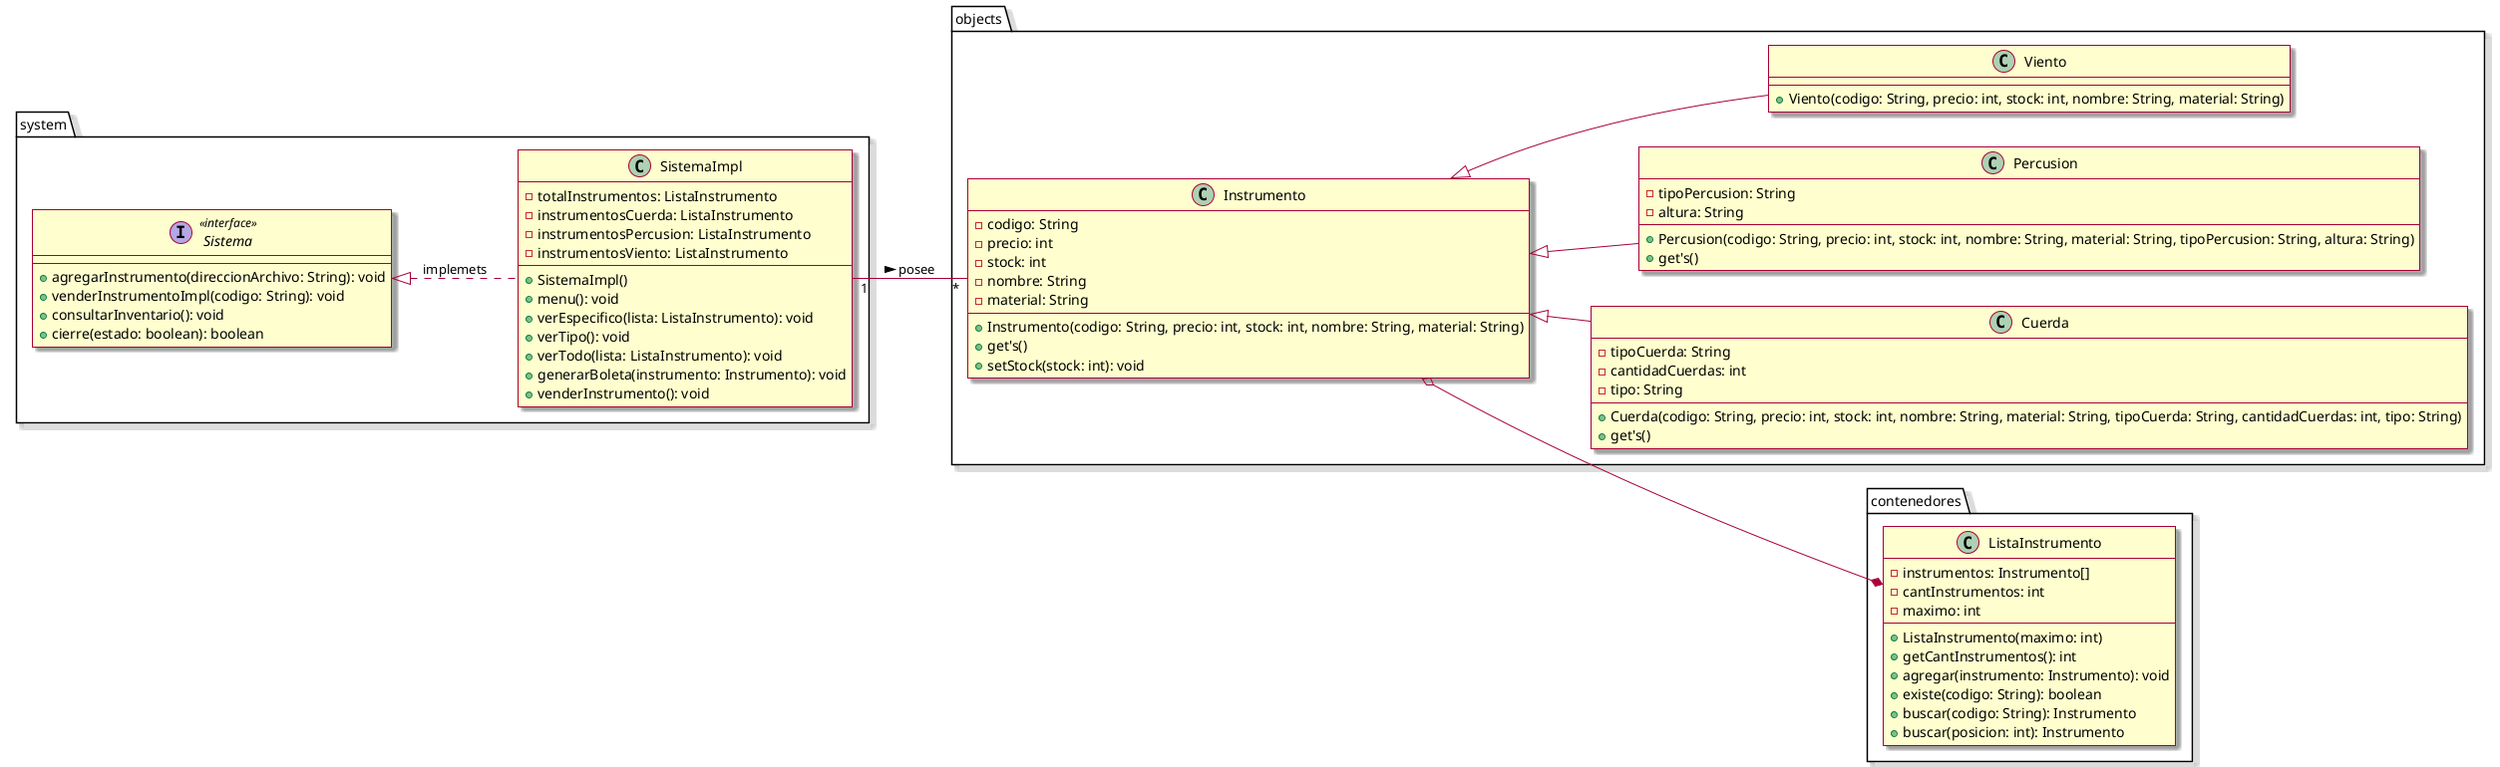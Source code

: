 @startuml
left to right direction
skin rose

package objects{
    Class Instrumento{
        -codigo: String
        -precio: int
        -stock: int
        -nombre: String
        -material: String

        +Instrumento(codigo: String, precio: int, stock: int, nombre: String, material: String)
        +get's()
        +setStock(stock: int): void
    }

    Class Cuerda{
        -tipoCuerda: String
        -cantidadCuerdas: int
        -tipo: String

        +Cuerda(codigo: String, precio: int, stock: int, nombre: String, material: String, tipoCuerda: String, cantidadCuerdas: int, tipo: String)
        +get's()
    }

    Class Percusion{
        -tipoPercusion: String
        -altura: String

        +Percusion(codigo: String, precio: int, stock: int, nombre: String, material: String, tipoPercusion: String, altura: String)
        +get's()

    }

    Class Viento{
        +Viento(codigo: String, precio: int, stock: int, nombre: String, material: String)
    }
}

Instrumento^--Cuerda
Instrumento^--Percusion
Instrumento^--Viento

package contenedores{
    Class ListaInstrumento{
        -instrumentos: Instrumento[]
        -cantInstrumentos: int
        -maximo: int

        +ListaInstrumento(maximo: int)
        +getCantInstrumentos(): int
        +agregar(instrumento: Instrumento): void
        +existe(codigo: String): boolean
        +buscar(codigo: String): Instrumento
        +buscar(posicion: int): Instrumento
    }
}

Instrumento o--* ListaInstrumento

package system{
    interface Sistema <<interface>>{
        +agregarInstrumento(direccionArchivo: String): void
        +venderInstrumentoImpl(codigo: String): void
        +consultarInventario(): void
        +cierre(estado: boolean): boolean
    }

    Class SistemaImpl{
        -totalInstrumentos: ListaInstrumento
        -instrumentosCuerda: ListaInstrumento
        -instrumentosPercusion: ListaInstrumento
        -instrumentosViento: ListaInstrumento

        +SistemaImpl()
        +menu(): void
        +verEspecifico(lista: ListaInstrumento): void
        +verTipo(): void
        +verTodo(lista: ListaInstrumento): void
        +generarBoleta(instrumento: Instrumento): void
        +venderInstrumento(): void
    }
}

Sistema^..SistemaImpl: implemets
SistemaImpl"1"--"*"Instrumento:  posee >
@enduml